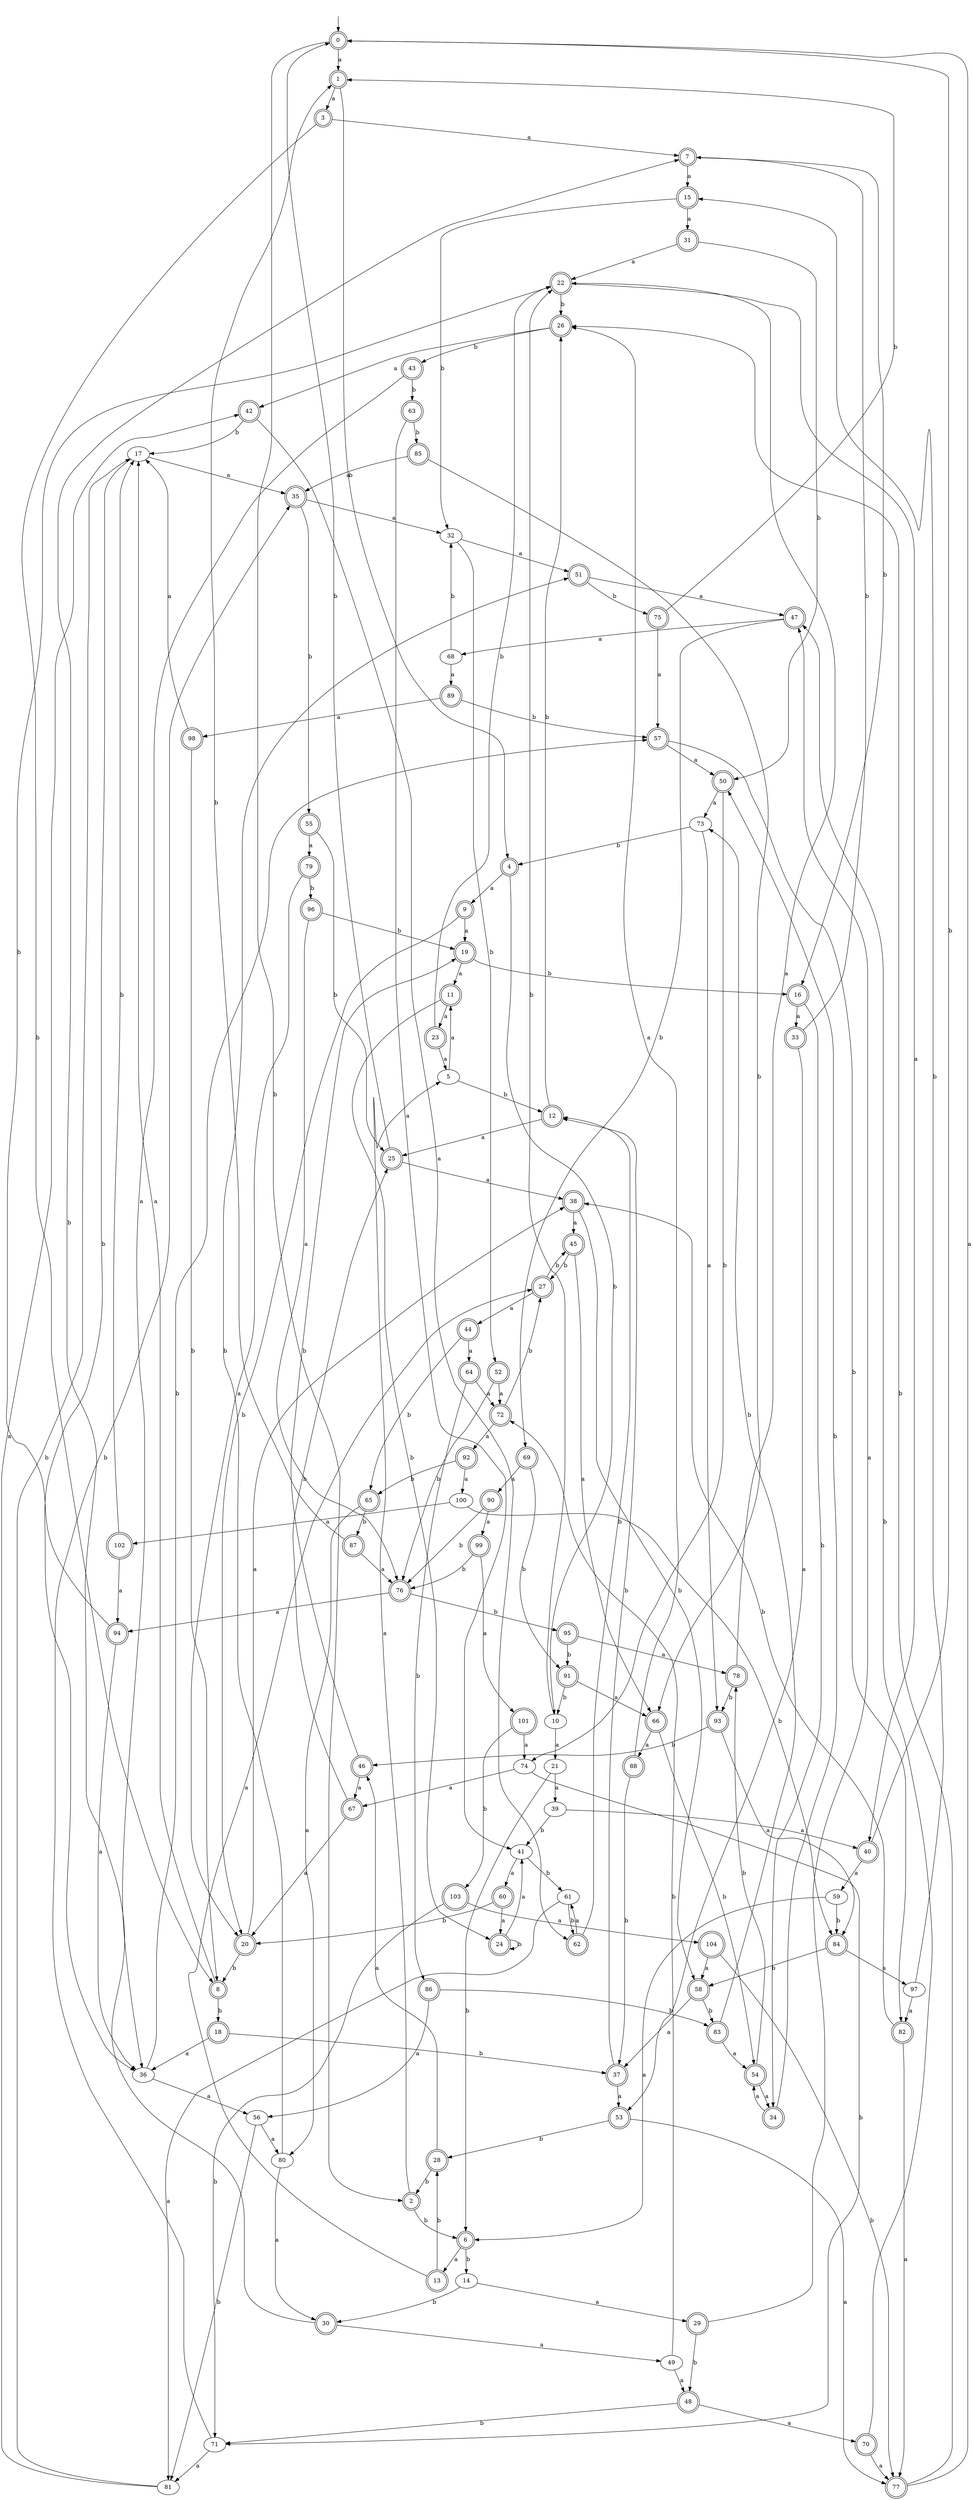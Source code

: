 digraph RandomDFA {
  __start0 [label="", shape=none];
  __start0 -> 0 [label=""];
  0 [shape=circle] [shape=doublecircle]
  0 -> 1 [label="a"]
  0 -> 2 [label="b"]
  1 [shape=doublecircle]
  1 -> 3 [label="a"]
  1 -> 4 [label="b"]
  2 [shape=doublecircle]
  2 -> 5 [label="a"]
  2 -> 6 [label="b"]
  3 [shape=doublecircle]
  3 -> 7 [label="a"]
  3 -> 8 [label="b"]
  4 [shape=doublecircle]
  4 -> 9 [label="a"]
  4 -> 10 [label="b"]
  5
  5 -> 11 [label="a"]
  5 -> 12 [label="b"]
  6 [shape=doublecircle]
  6 -> 13 [label="a"]
  6 -> 14 [label="b"]
  7 [shape=doublecircle]
  7 -> 15 [label="a"]
  7 -> 16 [label="b"]
  8 [shape=doublecircle]
  8 -> 17 [label="a"]
  8 -> 18 [label="b"]
  9 [shape=doublecircle]
  9 -> 19 [label="a"]
  9 -> 20 [label="b"]
  10
  10 -> 21 [label="a"]
  10 -> 22 [label="b"]
  11 [shape=doublecircle]
  11 -> 23 [label="a"]
  11 -> 24 [label="b"]
  12 [shape=doublecircle]
  12 -> 25 [label="a"]
  12 -> 26 [label="b"]
  13 [shape=doublecircle]
  13 -> 27 [label="a"]
  13 -> 28 [label="b"]
  14
  14 -> 29 [label="a"]
  14 -> 30 [label="b"]
  15 [shape=doublecircle]
  15 -> 31 [label="a"]
  15 -> 32 [label="b"]
  16 [shape=doublecircle]
  16 -> 33 [label="a"]
  16 -> 34 [label="b"]
  17
  17 -> 35 [label="a"]
  17 -> 36 [label="b"]
  18 [shape=doublecircle]
  18 -> 36 [label="a"]
  18 -> 37 [label="b"]
  19 [shape=doublecircle]
  19 -> 11 [label="a"]
  19 -> 16 [label="b"]
  20 [shape=doublecircle]
  20 -> 38 [label="a"]
  20 -> 8 [label="b"]
  21
  21 -> 39 [label="a"]
  21 -> 6 [label="b"]
  22 [shape=doublecircle]
  22 -> 40 [label="a"]
  22 -> 26 [label="b"]
  23 [shape=doublecircle]
  23 -> 5 [label="a"]
  23 -> 22 [label="b"]
  24 [shape=doublecircle]
  24 -> 41 [label="a"]
  24 -> 24 [label="b"]
  25 [shape=doublecircle]
  25 -> 38 [label="a"]
  25 -> 0 [label="b"]
  26 [shape=doublecircle]
  26 -> 42 [label="a"]
  26 -> 43 [label="b"]
  27 [shape=doublecircle]
  27 -> 44 [label="a"]
  27 -> 45 [label="b"]
  28 [shape=doublecircle]
  28 -> 46 [label="a"]
  28 -> 2 [label="b"]
  29 [shape=doublecircle]
  29 -> 47 [label="a"]
  29 -> 48 [label="b"]
  30 [shape=doublecircle]
  30 -> 49 [label="a"]
  30 -> 7 [label="b"]
  31 [shape=doublecircle]
  31 -> 22 [label="a"]
  31 -> 50 [label="b"]
  32
  32 -> 51 [label="a"]
  32 -> 52 [label="b"]
  33 [shape=doublecircle]
  33 -> 53 [label="a"]
  33 -> 7 [label="b"]
  34 [shape=doublecircle]
  34 -> 54 [label="a"]
  34 -> 50 [label="b"]
  35 [shape=doublecircle]
  35 -> 32 [label="a"]
  35 -> 55 [label="b"]
  36
  36 -> 56 [label="a"]
  36 -> 57 [label="b"]
  37 [shape=doublecircle]
  37 -> 53 [label="a"]
  37 -> 12 [label="b"]
  38 [shape=doublecircle]
  38 -> 45 [label="a"]
  38 -> 58 [label="b"]
  39
  39 -> 40 [label="a"]
  39 -> 41 [label="b"]
  40 [shape=doublecircle]
  40 -> 59 [label="a"]
  40 -> 0 [label="b"]
  41
  41 -> 60 [label="a"]
  41 -> 61 [label="b"]
  42 [shape=doublecircle]
  42 -> 62 [label="a"]
  42 -> 17 [label="b"]
  43 [shape=doublecircle]
  43 -> 36 [label="a"]
  43 -> 63 [label="b"]
  44 [shape=doublecircle]
  44 -> 64 [label="a"]
  44 -> 65 [label="b"]
  45 [shape=doublecircle]
  45 -> 66 [label="a"]
  45 -> 27 [label="b"]
  46 [shape=doublecircle]
  46 -> 67 [label="a"]
  46 -> 19 [label="b"]
  47 [shape=doublecircle]
  47 -> 68 [label="a"]
  47 -> 69 [label="b"]
  48 [shape=doublecircle]
  48 -> 70 [label="a"]
  48 -> 71 [label="b"]
  49
  49 -> 48 [label="a"]
  49 -> 72 [label="b"]
  50 [shape=doublecircle]
  50 -> 73 [label="a"]
  50 -> 74 [label="b"]
  51 [shape=doublecircle]
  51 -> 47 [label="a"]
  51 -> 75 [label="b"]
  52 [shape=doublecircle]
  52 -> 72 [label="a"]
  52 -> 76 [label="b"]
  53 [shape=doublecircle]
  53 -> 77 [label="a"]
  53 -> 28 [label="b"]
  54 [shape=doublecircle]
  54 -> 34 [label="a"]
  54 -> 78 [label="b"]
  55 [shape=doublecircle]
  55 -> 79 [label="a"]
  55 -> 25 [label="b"]
  56
  56 -> 80 [label="a"]
  56 -> 81 [label="b"]
  57 [shape=doublecircle]
  57 -> 50 [label="a"]
  57 -> 82 [label="b"]
  58 [shape=doublecircle]
  58 -> 37 [label="a"]
  58 -> 83 [label="b"]
  59
  59 -> 6 [label="a"]
  59 -> 84 [label="b"]
  60 [shape=doublecircle]
  60 -> 24 [label="a"]
  60 -> 20 [label="b"]
  61
  61 -> 81 [label="a"]
  61 -> 62 [label="b"]
  62 [shape=doublecircle]
  62 -> 61 [label="a"]
  62 -> 12 [label="b"]
  63 [shape=doublecircle]
  63 -> 41 [label="a"]
  63 -> 85 [label="b"]
  64 [shape=doublecircle]
  64 -> 72 [label="a"]
  64 -> 86 [label="b"]
  65 [shape=doublecircle]
  65 -> 80 [label="a"]
  65 -> 87 [label="b"]
  66 [shape=doublecircle]
  66 -> 88 [label="a"]
  66 -> 54 [label="b"]
  67 [shape=doublecircle]
  67 -> 20 [label="a"]
  67 -> 25 [label="b"]
  68
  68 -> 89 [label="a"]
  68 -> 32 [label="b"]
  69 [shape=doublecircle]
  69 -> 90 [label="a"]
  69 -> 91 [label="b"]
  70 [shape=doublecircle]
  70 -> 77 [label="a"]
  70 -> 47 [label="b"]
  71
  71 -> 81 [label="a"]
  71 -> 35 [label="b"]
  72 [shape=doublecircle]
  72 -> 92 [label="a"]
  72 -> 27 [label="b"]
  73
  73 -> 93 [label="a"]
  73 -> 4 [label="b"]
  74
  74 -> 67 [label="a"]
  74 -> 71 [label="b"]
  75 [shape=doublecircle]
  75 -> 57 [label="a"]
  75 -> 1 [label="b"]
  76 [shape=doublecircle]
  76 -> 94 [label="a"]
  76 -> 95 [label="b"]
  77 [shape=doublecircle]
  77 -> 0 [label="a"]
  77 -> 26 [label="b"]
  78 [shape=doublecircle]
  78 -> 22 [label="a"]
  78 -> 93 [label="b"]
  79 [shape=doublecircle]
  79 -> 20 [label="a"]
  79 -> 96 [label="b"]
  80
  80 -> 30 [label="a"]
  80 -> 51 [label="b"]
  81
  81 -> 42 [label="a"]
  81 -> 17 [label="b"]
  82 [shape=doublecircle]
  82 -> 77 [label="a"]
  82 -> 38 [label="b"]
  83 [shape=doublecircle]
  83 -> 54 [label="a"]
  83 -> 73 [label="b"]
  84 [shape=doublecircle]
  84 -> 97 [label="a"]
  84 -> 58 [label="b"]
  85 [shape=doublecircle]
  85 -> 35 [label="a"]
  85 -> 66 [label="b"]
  86 [shape=doublecircle]
  86 -> 56 [label="a"]
  86 -> 83 [label="b"]
  87 [shape=doublecircle]
  87 -> 76 [label="a"]
  87 -> 1 [label="b"]
  88 [shape=doublecircle]
  88 -> 26 [label="a"]
  88 -> 37 [label="b"]
  89 [shape=doublecircle]
  89 -> 98 [label="a"]
  89 -> 57 [label="b"]
  90 [shape=doublecircle]
  90 -> 99 [label="a"]
  90 -> 76 [label="b"]
  91 [shape=doublecircle]
  91 -> 66 [label="a"]
  91 -> 10 [label="b"]
  92 [shape=doublecircle]
  92 -> 100 [label="a"]
  92 -> 65 [label="b"]
  93 [shape=doublecircle]
  93 -> 84 [label="a"]
  93 -> 46 [label="b"]
  94 [shape=doublecircle]
  94 -> 36 [label="a"]
  94 -> 22 [label="b"]
  95 [shape=doublecircle]
  95 -> 78 [label="a"]
  95 -> 91 [label="b"]
  96 [shape=doublecircle]
  96 -> 76 [label="a"]
  96 -> 19 [label="b"]
  97
  97 -> 82 [label="a"]
  97 -> 15 [label="b"]
  98 [shape=doublecircle]
  98 -> 17 [label="a"]
  98 -> 8 [label="b"]
  99 [shape=doublecircle]
  99 -> 101 [label="a"]
  99 -> 76 [label="b"]
  100
  100 -> 102 [label="a"]
  100 -> 84 [label="b"]
  101 [shape=doublecircle]
  101 -> 74 [label="a"]
  101 -> 103 [label="b"]
  102 [shape=doublecircle]
  102 -> 94 [label="a"]
  102 -> 17 [label="b"]
  103 [shape=doublecircle]
  103 -> 104 [label="a"]
  103 -> 71 [label="b"]
  104 [shape=doublecircle]
  104 -> 58 [label="a"]
  104 -> 77 [label="b"]
}
